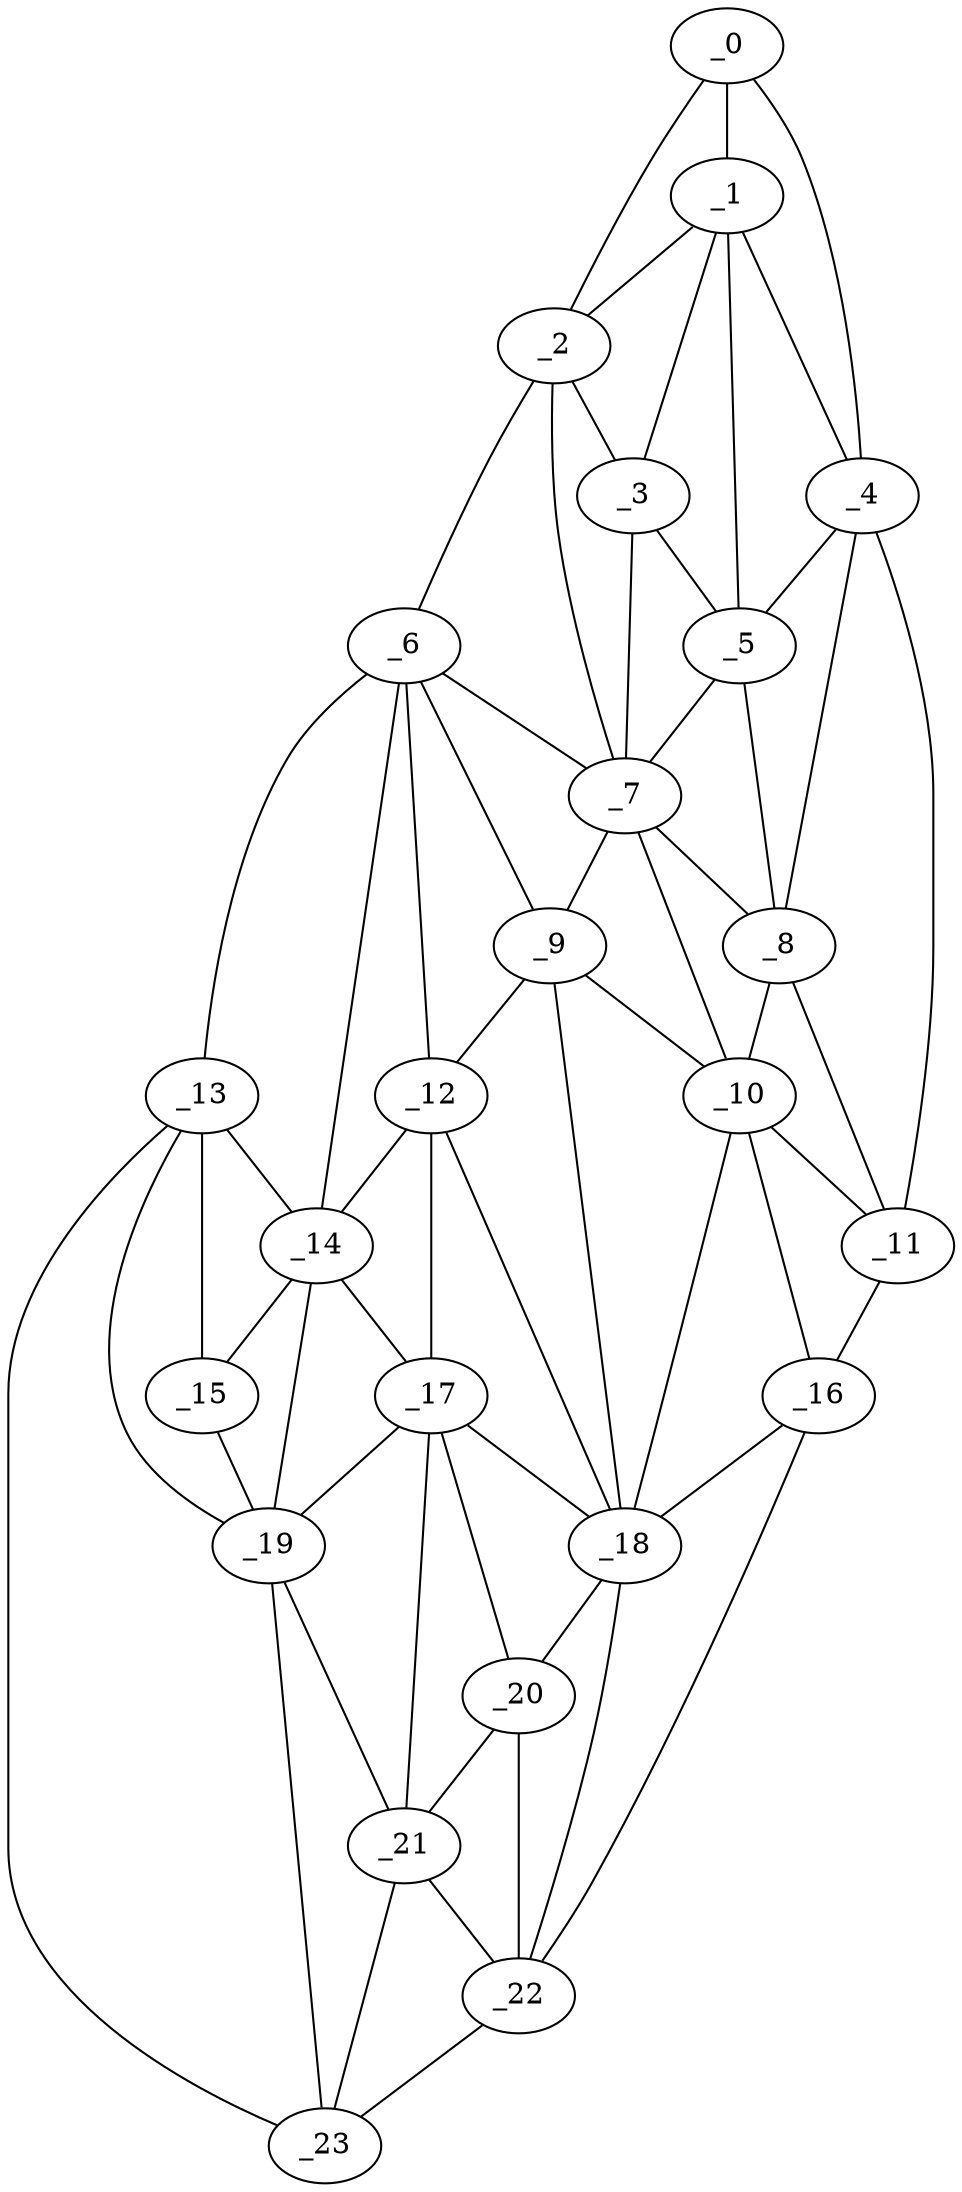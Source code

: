 graph "obj27__240.gxl" {
	_0	 [x=10,
		y=37];
	_1	 [x=18,
		y=39];
	_0 -- _1	 [valence=2];
	_2	 [x=29,
		y=75];
	_0 -- _2	 [valence=1];
	_4	 [x=48,
		y=29];
	_0 -- _4	 [valence=1];
	_1 -- _2	 [valence=1];
	_3	 [x=36,
		y=53];
	_1 -- _3	 [valence=2];
	_1 -- _4	 [valence=2];
	_5	 [x=48,
		y=44];
	_1 -- _5	 [valence=2];
	_2 -- _3	 [valence=2];
	_6	 [x=55,
		y=91];
	_2 -- _6	 [valence=1];
	_7	 [x=60,
		y=53];
	_2 -- _7	 [valence=1];
	_3 -- _5	 [valence=2];
	_3 -- _7	 [valence=2];
	_4 -- _5	 [valence=1];
	_8	 [x=63,
		y=36];
	_4 -- _8	 [valence=1];
	_11	 [x=77,
		y=38];
	_4 -- _11	 [valence=1];
	_5 -- _7	 [valence=2];
	_5 -- _8	 [valence=2];
	_6 -- _7	 [valence=1];
	_9	 [x=74,
		y=59];
	_6 -- _9	 [valence=2];
	_12	 [x=81,
		y=70];
	_6 -- _12	 [valence=2];
	_13	 [x=81,
		y=99];
	_6 -- _13	 [valence=1];
	_14	 [x=82,
		y=87];
	_6 -- _14	 [valence=2];
	_7 -- _8	 [valence=1];
	_7 -- _9	 [valence=2];
	_10	 [x=75,
		y=49];
	_7 -- _10	 [valence=2];
	_8 -- _10	 [valence=1];
	_8 -- _11	 [valence=2];
	_9 -- _10	 [valence=2];
	_9 -- _12	 [valence=1];
	_18	 [x=93,
		y=55];
	_9 -- _18	 [valence=2];
	_10 -- _11	 [valence=2];
	_16	 [x=88,
		y=44];
	_10 -- _16	 [valence=1];
	_10 -- _18	 [valence=2];
	_11 -- _16	 [valence=1];
	_12 -- _14	 [valence=2];
	_17	 [x=90,
		y=73];
	_12 -- _17	 [valence=2];
	_12 -- _18	 [valence=2];
	_13 -- _14	 [valence=2];
	_15	 [x=83,
		y=93];
	_13 -- _15	 [valence=2];
	_19	 [x=93,
		y=85];
	_13 -- _19	 [valence=2];
	_23	 [x=124,
		y=89];
	_13 -- _23	 [valence=1];
	_14 -- _15	 [valence=2];
	_14 -- _17	 [valence=2];
	_14 -- _19	 [valence=2];
	_15 -- _19	 [valence=1];
	_16 -- _18	 [valence=1];
	_22	 [x=121,
		y=76];
	_16 -- _22	 [valence=1];
	_17 -- _18	 [valence=1];
	_17 -- _19	 [valence=2];
	_20	 [x=100,
		y=69];
	_17 -- _20	 [valence=1];
	_21	 [x=101,
		y=75];
	_17 -- _21	 [valence=2];
	_18 -- _20	 [valence=1];
	_18 -- _22	 [valence=2];
	_19 -- _21	 [valence=2];
	_19 -- _23	 [valence=1];
	_20 -- _21	 [valence=2];
	_20 -- _22	 [valence=2];
	_21 -- _22	 [valence=1];
	_21 -- _23	 [valence=2];
	_22 -- _23	 [valence=1];
}
